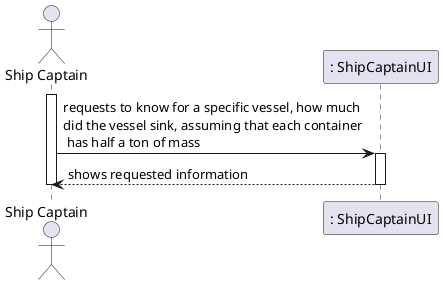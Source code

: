 @startuml
'https://plantuml.com/sequence-diagram
actor "Ship Captain " as SC
participant ": ShipCaptainUI" as UI

activate SC
SC -> UI : requests to know for a specific vessel, how much \ndid the vessel sink, assuming that each container\n has half a ton of mass
activate UI
UI --> SC : shows requested information
deactivate UI
deactivate SC

@enduml